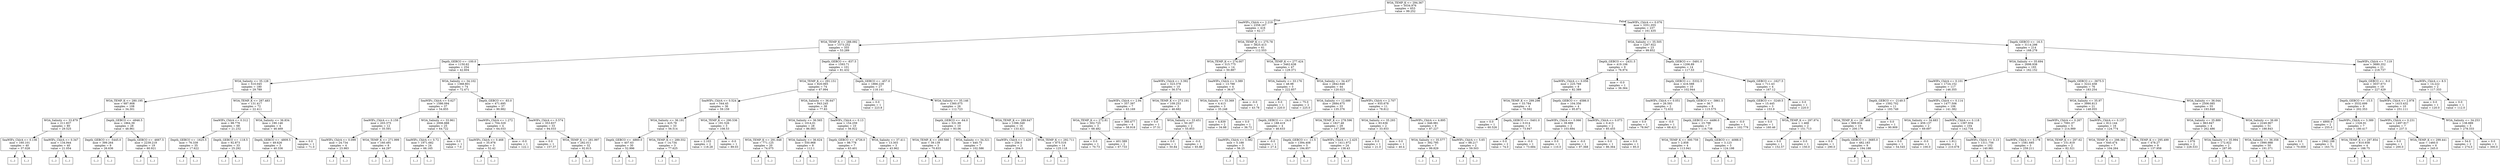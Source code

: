 digraph Tree {
node [shape=box] ;
0 [label="WOA_TEMP_K <= 294.367\nmse = 5034.976\nsamples = 653\nvalue = 99.252"] ;
1 [label="SeaWIFs_ChlrA <= 2.219\nmse = 2358.167\nsamples = 416\nvalue = 62.17"] ;
0 -> 1 [labeldistance=2.5, labelangle=45, headlabel="True"] ;
2 [label="WOA_TEMP_K <= 288.092\nmse = 1573.252\nsamples = 355\nvalue = 53.289"] ;
1 -> 2 ;
3 [label="Depth_GEBCO <= -100.0\nmse = 1150.62\nsamples = 254\nvalue = 42.604"] ;
2 -> 3 ;
4 [label="WOA_Salinity <= 35.128\nmse = 510.045\nsamples = 180\nvalue = 29.789"] ;
3 -> 4 ;
5 [label="WOA_TEMP_K <= 280.195\nmse = 687.908\nsamples = 108\nvalue = 34.301"] ;
4 -> 5 ;
6 [label="WOA_Salinity <= 33.879\nmse = 211.837\nsamples = 80\nvalue = 29.525"] ;
5 -> 6 ;
7 [label="SeaWIFs_ChlrA <= 0.136\nmse = 160.101\nsamples = 40\nvalue = 37.028"] ;
6 -> 7 ;
8 [label="(...)"] ;
7 -> 8 ;
21 [label="(...)"] ;
7 -> 21 ;
82 [label="SeaWIFs_ChlrA <= 0.347\nmse = 134.944\nsamples = 40\nvalue = 21.054"] ;
6 -> 82 ;
83 [label="(...)"] ;
82 -> 83 ;
108 [label="(...)"] ;
82 -> 108 ;
159 [label="Depth_GEBCO <= -4946.5\nmse = 1864.39\nsamples = 28\nvalue = 48.961"] ;
5 -> 159 ;
160 [label="Depth_GEBCO <= -5445.0\nmse = 399.264\nsamples = 9\nvalue = 26.636"] ;
159 -> 160 ;
161 [label="(...)"] ;
160 -> 161 ;
168 [label="(...)"] ;
160 -> 168 ;
175 [label="Depth_GEBCO <= -4667.5\nmse = 2239.219\nsamples = 19\nvalue = 60.921"] ;
159 -> 175 ;
176 [label="(...)"] ;
175 -> 176 ;
179 [label="(...)"] ;
175 -> 179 ;
212 [label="WOA_TEMP_K <= 287.483\nmse = 131.417\nsamples = 72\nvalue = 22.411"] ;
4 -> 212 ;
213 [label="SeaWIFs_ChlrA <= 0.312\nmse = 98.776\nsamples = 68\nvalue = 21.232"] ;
212 -> 213 ;
214 [label="Depth_GEBCO <= -1625.5\nmse = 76.339\nsamples = 35\nvalue = 17.622"] ;
213 -> 214 ;
215 [label="(...)"] ;
214 -> 215 ;
216 [label="(...)"] ;
214 -> 216 ;
247 [label="Depth_GEBCO <= -118.5\nmse = 92.873\nsamples = 33\nvalue = 25.292"] ;
213 -> 247 ;
248 [label="(...)"] ;
247 -> 248 ;
289 [label="(...)"] ;
247 -> 289 ;
298 [label="WOA_Salinity <= 36.834\nmse = 190.146\nsamples = 4\nvalue = 46.469"] ;
212 -> 298 ;
299 [label="Depth_GEBCO <= -4809.5\nmse = 49.626\nsamples = 3\nvalue = 40.336"] ;
298 -> 299 ;
300 [label="(...)"] ;
299 -> 300 ;
301 [label="(...)"] ;
299 -> 301 ;
304 [label="mse = 0.0\nsamples = 1\nvalue = 71.0"] ;
298 -> 304 ;
305 [label="WOA_Salinity <= 34.102\nmse = 1368.801\nsamples = 74\nvalue = 72.471"] ;
3 -> 305 ;
306 [label="SeaWIFs_ChlrA <= 0.627\nmse = 1586.094\nsamples = 37\nvalue = 54.855"] ;
305 -> 306 ;
307 [label="SeaWIFs_ChlrA <= 0.159\nmse = 203.375\nsamples = 12\nvalue = 35.591"] ;
306 -> 307 ;
308 [label="SeaWIFs_ChlrA <= 0.099\nmse = 24.734\nsamples = 4\nvalue = 23.983"] ;
307 -> 308 ;
309 [label="(...)"] ;
308 -> 309 ;
310 [label="(...)"] ;
308 -> 310 ;
313 [label="WOA_TEMP_K <= 271.999\nmse = 160.491\nsamples = 8\nvalue = 44.297"] ;
307 -> 313 ;
314 [label="(...)"] ;
313 -> 314 ;
315 [label="(...)"] ;
313 -> 315 ;
318 [label="WOA_Salinity <= 33.961\nmse = 2006.888\nsamples = 25\nvalue = 64.722"] ;
306 -> 318 ;
319 [label="SeaWIFs_ChlrA <= 0.72\nmse = 1971.682\nsamples = 24\nvalue = 66.165"] ;
318 -> 319 ;
320 [label="(...)"] ;
319 -> 320 ;
321 [label="(...)"] ;
319 -> 321 ;
330 [label="mse = 0.0\nsamples = 1\nvalue = 7.0"] ;
318 -> 330 ;
331 [label="Depth_GEBCO <= -83.0\nmse = 471.695\nsamples = 37\nvalue = 90.982"] ;
305 -> 331 ;
332 [label="SeaWIFs_ChlrA <= 1.272\nmse = 704.329\nsamples = 4\nvalue = 64.033"] ;
331 -> 332 ;
333 [label="SeaWIFs_ChlrA <= 0.468\nmse = 35.978\nsamples = 3\nvalue = 52.42"] ;
332 -> 333 ;
334 [label="(...)"] ;
333 -> 334 ;
335 [label="(...)"] ;
333 -> 335 ;
338 [label="mse = -0.0\nsamples = 1\nvalue = 122.1"] ;
332 -> 338 ;
339 [label="SeaWIFs_ChlrA <= 0.574\nmse = 353.837\nsamples = 33\nvalue = 94.033"] ;
331 -> 339 ;
340 [label="mse = 0.0\nsamples = 1\nvalue = 157.37"] ;
339 -> 340 ;
341 [label="WOA_TEMP_K <= 281.997\nmse = 282.011\nsamples = 32\nvalue = 92.815"] ;
339 -> 341 ;
342 [label="(...)"] ;
341 -> 342 ;
369 [label="(...)"] ;
341 -> 369 ;
388 [label="Depth_GEBCO <= -837.5\nmse = 1593.71\nsamples = 101\nvalue = 81.432"] ;
2 -> 388 ;
389 [label="WOA_TEMP_K <= 291.151\nmse = 820.065\nsamples = 74\nvalue = 67.994"] ;
388 -> 389 ;
390 [label="SeaWIFs_ChlrA <= 0.524\nmse = 544.45\nsamples = 36\nvalue = 59.159"] ;
389 -> 390 ;
391 [label="WOA_Salinity <= 36.191\nmse = 425.78\nsamples = 33\nvalue = 56.514"] ;
390 -> 391 ;
392 [label="Depth_GEBCO <= -4860.0\nmse = 407.63\nsamples = 30\nvalue = 52.996"] ;
391 -> 392 ;
393 [label="(...)"] ;
392 -> 393 ;
428 [label="(...)"] ;
392 -> 428 ;
445 [label="WOA_TEMP_K <= 289.552\nmse = 14.734\nsamples = 3\nvalue = 77.625"] ;
391 -> 445 ;
446 [label="(...)"] ;
445 -> 446 ;
447 [label="(...)"] ;
445 -> 447 ;
448 [label="WOA_TEMP_K <= 290.536\nmse = 191.526\nsamples = 3\nvalue = 108.53"] ;
390 -> 448 ;
449 [label="mse = 2.103\nsamples = 2\nvalue = 118.28"] ;
448 -> 449 ;
450 [label="mse = -0.0\nsamples = 1\nvalue = 89.03"] ;
448 -> 450 ;
451 [label="WOA_Salinity <= 36.647\nmse = 943.245\nsamples = 38\nvalue = 77.83"] ;
389 -> 451 ;
452 [label="WOA_Salinity <= 36.565\nmse = 1014.01\nsamples = 28\nvalue = 86.083"] ;
451 -> 452 ;
453 [label="WOA_TEMP_K <= 291.648\nmse = 771.125\nsamples = 20\nvalue = 74.075"] ;
452 -> 453 ;
454 [label="(...)"] ;
453 -> 454 ;
457 [label="(...)"] ;
453 -> 457 ;
490 [label="WOA_Salinity <= 36.624\nmse = 550.968\nsamples = 8\nvalue = 112.1"] ;
452 -> 490 ;
491 [label="(...)"] ;
490 -> 491 ;
496 [label="(...)"] ;
490 -> 496 ;
501 [label="SeaWIFs_ChlrA <= 0.13\nmse = 154.259\nsamples = 10\nvalue = 56.922"] ;
451 -> 501 ;
502 [label="Depth_GEBCO <= -4726.0\nmse = 98.778\nsamples = 7\nvalue = 63.401"] ;
501 -> 502 ;
503 [label="(...)"] ;
502 -> 503 ;
504 [label="(...)"] ;
502 -> 504 ;
511 [label="WOA_Salinity <= 37.411\nmse = 13.303\nsamples = 3\nvalue = 43.962"] ;
501 -> 511 ;
512 [label="(...)"] ;
511 -> 512 ;
513 [label="(...)"] ;
511 -> 513 ;
514 [label="Depth_GEBCO <= -457.0\nmse = 1866.229\nsamples = 27\nvalue = 118.141"] ;
388 -> 514 ;
515 [label="mse = 0.0\nsamples = 1\nvalue = 223.8"] ;
514 -> 515 ;
516 [label="WOA_Salinity <= 35.146\nmse = 1360.075\nsamples = 26\nvalue = 112.723"] ;
514 -> 516 ;
517 [label="Depth_GEBCO <= -64.0\nmse = 531.99\nsamples = 10\nvalue = 93.06"] ;
516 -> 517 ;
518 [label="WOA_TEMP_K <= 289.566\nmse = 39.139\nsamples = 3\nvalue = 70.833"] ;
517 -> 518 ;
519 [label="(...)"] ;
518 -> 519 ;
520 [label="(...)"] ;
518 -> 520 ;
523 [label="WOA_Salinity <= 34.321\nmse = 440.75\nsamples = 7\nvalue = 102.586"] ;
517 -> 523 ;
524 [label="(...)"] ;
523 -> 524 ;
529 [label="(...)"] ;
523 -> 529 ;
534 [label="WOA_TEMP_K <= 289.647\nmse = 1396.349\nsamples = 16\nvalue = 133.421"] ;
516 -> 534 ;
535 [label="SeaWIFs_ChlrA <= 1.429\nmse = 256.0\nsamples = 2\nvalue = 204.0"] ;
534 -> 535 ;
536 [label="(...)"] ;
535 -> 536 ;
537 [label="(...)"] ;
535 -> 537 ;
538 [label="WOA_TEMP_K <= 292.711\nmse = 875.516\nsamples = 14\nvalue = 125.118"] ;
534 -> 538 ;
539 [label="(...)"] ;
538 -> 539 ;
548 [label="(...)"] ;
538 -> 548 ;
553 [label="WOA_TEMP_K <= 275.78\nmse = 3825.413\nsamples = 61\nvalue = 112.553"] ;
1 -> 553 ;
554 [label="WOA_TEMP_K <= 274.007\nmse = 315.775\nsamples = 14\nvalue = 50.887"] ;
553 -> 554 ;
555 [label="SeaWIFs_ChlrA <= 3.392\nmse = 323.378\nsamples = 10\nvalue = 56.574"] ;
554 -> 555 ;
556 [label="SeaWIFs_ChlrA <= 2.94\nmse = 357.397\nsamples = 7\nvalue = 63.169"] ;
555 -> 556 ;
557 [label="WOA_TEMP_K <= 272.81\nmse = 302.725\nsamples = 3\nvalue = 68.482"] ;
556 -> 557 ;
558 [label="mse = 0.0\nsamples = 1\nvalue = 70.73"] ;
557 -> 558 ;
559 [label="mse = 401.389\nsamples = 2\nvalue = 67.733"] ;
557 -> 559 ;
560 [label="mse = 360.477\nsamples = 4\nvalue = 58.918"] ;
556 -> 560 ;
561 [label="WOA_TEMP_K <= 273.191\nmse = 109.253\nsamples = 3\nvalue = 46.682"] ;
555 -> 561 ;
562 [label="mse = 0.0\nsamples = 1\nvalue = 37.51"] ;
561 -> 562 ;
563 [label="WOA_Salinity <= 33.451\nmse = 50.267\nsamples = 2\nvalue = 55.853"] ;
561 -> 563 ;
564 [label="mse = 0.0\nsamples = 1\nvalue = 50.84"] ;
563 -> 564 ;
565 [label="mse = -0.0\nsamples = 1\nvalue = 65.88"] ;
563 -> 565 ;
566 [label="SeaWIFs_ChlrA <= 3.389\nmse = 13.788\nsamples = 4\nvalue = 36.67"] ;
554 -> 566 ;
567 [label="WOA_Salinity <= 33.369\nmse = 4.413\nsamples = 3\nvalue = 35.248"] ;
566 -> 567 ;
568 [label="mse = 4.839\nsamples = 2\nvalue = 34.88"] ;
567 -> 568 ;
569 [label="mse = 0.0\nsamples = 1\nvalue = 36.72"] ;
567 -> 569 ;
570 [label="mse = -0.0\nsamples = 1\nvalue = 43.78"] ;
566 -> 570 ;
571 [label="WOA_TEMP_K <= 277.424\nmse = 3462.638\nsamples = 47\nvalue = 129.371"] ;
553 -> 571 ;
572 [label="WOA_Salinity <= 33.176\nmse = 48.98\nsamples = 3\nvalue = 222.857"] ;
571 -> 572 ;
573 [label="mse = 0.0\nsamples = 1\nvalue = 220.0"] ;
572 -> 573 ;
574 [label="mse = 75.0\nsamples = 2\nvalue = 225.0"] ;
572 -> 574 ;
575 [label="WOA_Salinity <= 34.437\nmse = 2842.648\nsamples = 44\nvalue = 120.023"] ;
571 -> 575 ;
576 [label="WOA_Salinity <= 12.689\nmse = 2684.675\nsamples = 33\nvalue = 135.376"] ;
575 -> 576 ;
577 [label="Depth_GEBCO <= -24.0\nmse = 188.419\nsamples = 4\nvalue = 46.633"] ;
576 -> 577 ;
578 [label="SeaWIFs_ChlrA <= 3.582\nmse = 5.188\nsamples = 3\nvalue = 56.25"] ;
577 -> 578 ;
579 [label="(...)"] ;
578 -> 579 ;
582 [label="(...)"] ;
578 -> 582 ;
583 [label="mse = -0.0\nsamples = 1\nvalue = 27.4"] ;
577 -> 583 ;
584 [label="WOA_TEMP_K <= 278.596\nmse = 1827.48\nsamples = 29\nvalue = 147.208"] ;
576 -> 584 ;
585 [label="Depth_GEBCO <= -11.5\nmse = 1394.408\nsamples = 5\nvalue = 194.857"] ;
584 -> 585 ;
586 [label="(...)"] ;
585 -> 586 ;
589 [label="(...)"] ;
585 -> 589 ;
592 [label="SeaWIFs_ChlrA <= 2.425\nmse = 1411.972\nsamples = 24\nvalue = 138.43"] ;
584 -> 592 ;
593 [label="(...)"] ;
592 -> 593 ;
600 [label="(...)"] ;
592 -> 600 ;
637 [label="SeaWIFs_ChlrA <= 2.707\nmse = 935.678\nsamples = 11\nvalue = 78.812"] ;
575 -> 637 ;
638 [label="WOA_Salinity <= 35.293\nmse = 83.636\nsamples = 2\nvalue = 33.933"] ;
637 -> 638 ;
639 [label="mse = 0.0\nsamples = 1\nvalue = 21.0"] ;
638 -> 639 ;
640 [label="mse = 0.0\nsamples = 1\nvalue = 40.4"] ;
638 -> 640 ;
641 [label="SeaWIFs_ChlrA <= 4.895\nmse = 646.981\nsamples = 9\nvalue = 87.227"] ;
637 -> 641 ;
642 [label="WOA_Salinity <= 35.577\nmse = 392.795\nsamples = 7\nvalue = 99.829"] ;
641 -> 642 ;
643 [label="(...)"] ;
642 -> 643 ;
648 [label="(...)"] ;
642 -> 648 ;
649 [label="SeaWIFs_ChlrA <= 5.65\nmse = 88.217\nsamples = 2\nvalue = 59.503"] ;
641 -> 649 ;
650 [label="(...)"] ;
649 -> 650 ;
651 [label="(...)"] ;
649 -> 651 ;
652 [label="SeaWIFs_ChlrA <= 0.076\nmse = 3351.055\nsamples = 237\nvalue = 161.435"] ;
0 -> 652 [labeldistance=2.5, labelangle=-45, headlabel="False"] ;
653 [label="WOA_Salinity <= 35.505\nmse = 1267.922\nsamples = 23\nvalue = 99.852"] ;
652 -> 653 ;
654 [label="Depth_GEBCO <= -2431.5\nmse = 419.106\nsamples = 9\nvalue = 76.974"] ;
653 -> 654 ;
655 [label="SeaWIFs_ChlrA <= 0.056\nmse = 225.769\nsamples = 8\nvalue = 82.389"] ;
654 -> 655 ;
656 [label="WOA_TEMP_K <= 299.298\nmse = 33.784\nsamples = 4\nvalue = 70.592"] ;
655 -> 656 ;
657 [label="mse = 0.0\nsamples = 1\nvalue = 60.526"] ;
656 -> 657 ;
658 [label="Depth_GEBCO <= -5401.0\nmse = 0.014\nsamples = 3\nvalue = 73.947"] ;
656 -> 658 ;
659 [label="mse = 0.0\nsamples = 2\nvalue = 74.0"] ;
658 -> 659 ;
660 [label="mse = -0.0\nsamples = 1\nvalue = 73.684"] ;
658 -> 660 ;
661 [label="Depth_GEBCO <= -4586.0\nmse = 104.356\nsamples = 4\nvalue = 95.871"] ;
655 -> 661 ;
662 [label="SeaWIFs_ChlrA <= 0.066\nmse = 39.889\nsamples = 2\nvalue = 103.684"] ;
661 -> 662 ;
663 [label="mse = 0.0\nsamples = 1\nvalue = 110.0"] ;
662 -> 663 ;
664 [label="mse = -0.0\nsamples = 1\nvalue = 97.368"] ;
662 -> 664 ;
665 [label="SeaWIFs_ChlrA <= 0.073\nmse = 0.413\nsamples = 2\nvalue = 85.455"] ;
661 -> 665 ;
666 [label="mse = 0.0\nsamples = 1\nvalue = 86.364"] ;
665 -> 666 ;
667 [label="mse = 0.0\nsamples = 1\nvalue = 85.0"] ;
665 -> 667 ;
668 [label="mse = -0.0\nsamples = 1\nvalue = 36.364"] ;
654 -> 668 ;
669 [label="Depth_GEBCO <= -3491.0\nmse = 1206.89\nsamples = 14\nvalue = 117.53"] ;
653 -> 669 ;
670 [label="Depth_GEBCO <= -5332.5\nmse = 416.588\nsamples = 10\nvalue = 102.944"] ;
669 -> 670 ;
671 [label="SeaWIFs_ChlrA <= 0.051\nmse = 26.593\nsamples = 2\nvalue = 72.632"] ;
670 -> 671 ;
672 [label="mse = 0.0\nsamples = 1\nvalue = 78.947"] ;
671 -> 672 ;
673 [label="mse = -0.0\nsamples = 1\nvalue = 68.421"] ;
671 -> 673 ;
674 [label="Depth_GEBCO <= -3861.5\nmse = 36.7\nsamples = 8\nvalue = 115.575"] ;
670 -> 674 ;
675 [label="Depth_GEBCO <= -4486.0\nmse = 23.798\nsamples = 7\nvalue = 116.738"] ;
674 -> 675 ;
676 [label="WOA_TEMP_K <= 300.759\nmse = 2.858\nsamples = 4\nvalue = 113.941"] ;
675 -> 676 ;
677 [label="(...)"] ;
676 -> 677 ;
682 [label="(...)"] ;
676 -> 682 ;
683 [label="Depth_GEBCO <= -4088.0\nmse = 3.123\nsamples = 3\nvalue = 124.198"] ;
675 -> 683 ;
684 [label="(...)"] ;
683 -> 684 ;
687 [label="(...)"] ;
683 -> 687 ;
688 [label="mse = -0.0\nsamples = 1\nvalue = 102.779"] ;
674 -> 688 ;
689 [label="Depth_GEBCO <= -1627.5\nmse = 711.43\nsamples = 4\nvalue = 167.12"] ;
669 -> 689 ;
690 [label="Depth_GEBCO <= -3249.5\nmse = 15.445\nsamples = 3\nvalue = 153.9"] ;
689 -> 690 ;
691 [label="mse = 0.0\nsamples = 1\nvalue = 160.46"] ;
690 -> 691 ;
692 [label="WOA_TEMP_K <= 297.974\nmse = 1.468\nsamples = 2\nvalue = 151.713"] ;
690 -> 692 ;
693 [label="mse = 0.0\nsamples = 1\nvalue = 152.57"] ;
692 -> 693 ;
694 [label="mse = 0.0\nsamples = 1\nvalue = 150.0"] ;
692 -> 694 ;
695 [label="mse = 0.0\nsamples = 1\nvalue = 220.0"] ;
689 -> 695 ;
696 [label="Depth_GEBCO <= -16.5\nmse = 3114.298\nsamples = 214\nvalue = 168.278"] ;
652 -> 696 ;
697 [label="WOA_Salinity <= 35.694\nmse = 2698.938\nsamples = 193\nvalue = 162.152"] ;
696 -> 697 ;
698 [label="SeaWIFs_ChlrA <= 0.101\nmse = 1724.152\nsamples = 117\nvalue = 146.355"] ;
697 -> 698 ;
699 [label="Depth_GEBCO <= -2149.5\nmse = 1592.702\nsamples = 11\nvalue = 193.749"] ;
698 -> 699 ;
700 [label="WOA_TEMP_K <= 297.468\nmse = 989.934\nsamples = 10\nvalue = 200.176"] ;
699 -> 700 ;
701 [label="mse = 0.0\nsamples = 1\nvalue = 290.0"] ;
700 -> 701 ;
702 [label="Depth_GEBCO <= -3685.0\nmse = 482.183\nsamples = 9\nvalue = 194.188"] ;
700 -> 702 ;
703 [label="(...)"] ;
702 -> 703 ;
716 [label="(...)"] ;
702 -> 716 ;
717 [label="mse = 0.0\nsamples = 1\nvalue = 90.909"] ;
699 -> 717 ;
718 [label="SeaWIFs_ChlrA <= 0.114\nmse = 1477.506\nsamples = 106\nvalue = 141.382"] ;
698 -> 718 ;
719 [label="WOA_Salinity <= 34.683\nmse = 459.137\nsamples = 2\nvalue = 69.697"] ;
718 -> 719 ;
720 [label="mse = 0.0\nsamples = 1\nvalue = 54.545"] ;
719 -> 720 ;
721 [label="mse = -0.0\nsamples = 1\nvalue = 100.0"] ;
719 -> 721 ;
722 [label="SeaWIFs_ChlrA <= 0.118\nmse = 1397.934\nsamples = 104\nvalue = 142.734"] ;
718 -> 722 ;
723 [label="mse = 1.911\nsamples = 2\nvalue = 210.678"] ;
722 -> 723 ;
724 [label="SeaWIFs_ChlrA <= 0.13\nmse = 1311.756\nsamples = 102\nvalue = 140.981"] ;
722 -> 724 ;
725 [label="(...)"] ;
724 -> 725 ;
734 [label="(...)"] ;
724 -> 734 ;
903 [label="Depth_GEBCO <= -3675.5\nmse = 3222.458\nsamples = 76\nvalue = 183.254"] ;
697 -> 903 ;
904 [label="WOA_Salinity <= 35.97\nmse = 3990.813\nsamples = 21\nvalue = 148.055"] ;
903 -> 904 ;
905 [label="SeaWIFs_ChlrA <= 0.267\nmse = 7091.07\nsamples = 5\nvalue = 214.989"] ;
904 -> 905 ;
906 [label="SeaWIFs_ChlrA <= 0.178\nmse = 1581.685\nsamples = 3\nvalue = 259.211"] ;
905 -> 906 ;
907 [label="(...)"] ;
906 -> 907 ;
910 [label="(...)"] ;
906 -> 910 ;
911 [label="WOA_TEMP_K <= 297.62\nmse = 151.819\nsamples = 2\nvalue = 82.321"] ;
905 -> 911 ;
912 [label="(...)"] ;
911 -> 912 ;
913 [label="(...)"] ;
911 -> 913 ;
914 [label="SeaWIFs_ChlrA <= 0.137\nmse = 812.144\nsamples = 16\nvalue = 124.774"] ;
904 -> 914 ;
915 [label="WOA_TEMP_K <= 298.362\nmse = 640.474\nsamples = 7\nvalue = 104.264"] ;
914 -> 915 ;
916 [label="(...)"] ;
915 -> 916 ;
921 [label="(...)"] ;
915 -> 921 ;
928 [label="WOA_TEMP_K <= 295.499\nmse = 478.27\nsamples = 9\nvalue = 137.958"] ;
914 -> 928 ;
929 [label="(...)"] ;
928 -> 929 ;
930 [label="(...)"] ;
928 -> 930 ;
945 [label="WOA_Salinity <= 36.044\nmse = 2506.085\nsamples = 55\nvalue = 193.848"] ;
903 -> 945 ;
946 [label="WOA_Salinity <= 35.889\nmse = 963.847\nsamples = 4\nvalue = 262.486"] ;
945 -> 946 ;
947 [label="mse = 1.076\nsamples = 2\nvalue = 228.533"] ;
946 -> 947 ;
948 [label="WOA_Salinity <= 35.994\nmse = 172.922\nsamples = 2\nvalue = 287.95"] ;
946 -> 948 ;
949 [label="(...)"] ;
948 -> 949 ;
950 [label="(...)"] ;
948 -> 950 ;
951 [label="WOA_Salinity <= 36.69\nmse = 2249.967\nsamples = 51\nvalue = 188.843"] ;
945 -> 951 ;
952 [label="WOA_Salinity <= 36.358\nmse = 1990.988\nsamples = 50\nvalue = 191.371"] ;
951 -> 952 ;
953 [label="(...)"] ;
952 -> 953 ;
974 [label="(...)"] ;
952 -> 974 ;
1003 [label="mse = 0.0\nsamples = 1\nvalue = 70.009"] ;
951 -> 1003 ;
1004 [label="SeaWIFs_ChlrA <= 7.119\nmse = 3680.352\nsamples = 21\nvalue = 218.737"] ;
696 -> 1004 ;
1005 [label="Depth_GEBCO <= -9.0\nmse = 3037.673\nsamples = 19\nvalue = 227.429"] ;
1004 -> 1005 ;
1006 [label="Depth_GEBCO <= -15.5\nmse = 3532.699\nsamples = 9\nvalue = 202.353"] ;
1005 -> 1006 ;
1007 [label="mse = 4900.0\nsamples = 2\nvalue = 255.0"] ;
1006 -> 1007 ;
1008 [label="SeaWIFs_ChlrA <= 3.389\nmse = 1326.91\nsamples = 7\nvalue = 180.417"] ;
1006 -> 1008 ;
1009 [label="mse = 1942.188\nsamples = 3\nvalue = 163.75"] ;
1008 -> 1009 ;
1010 [label="WOA_TEMP_K <= 297.854\nmse = 810.938\nsamples = 4\nvalue = 188.75"] ;
1008 -> 1010 ;
1011 [label="(...)"] ;
1010 -> 1011 ;
1012 [label="(...)"] ;
1010 -> 1012 ;
1013 [label="SeaWIFs_ChlrA <= 2.978\nmse = 1415.432\nsamples = 10\nvalue = 251.111"] ;
1005 -> 1013 ;
1014 [label="SeaWIFs_ChlrA <= 0.231\nmse = 1497.917\nsamples = 7\nvalue = 237.5"] ;
1013 -> 1014 ;
1015 [label="mse = 0.0\nsamples = 1\nvalue = 200.0"] ;
1014 -> 1015 ;
1016 [label="WOA_TEMP_K <= 299.441\nmse = 1460.0\nsamples = 6\nvalue = 245.0"] ;
1014 -> 1016 ;
1017 [label="(...)"] ;
1016 -> 1017 ;
1022 [label="(...)"] ;
1016 -> 1022 ;
1025 [label="WOA_Salinity <= 34.253\nmse = 138.889\nsamples = 3\nvalue = 278.333"] ;
1013 -> 1025 ;
1026 [label="mse = 54.0\nsamples = 2\nvalue = 274.0"] ;
1025 -> 1026 ;
1027 [label="mse = 0.0\nsamples = 1\nvalue = 300.0"] ;
1025 -> 1027 ;
1028 [label="SeaWIFs_ChlrA <= 8.5\nmse = 14.222\nsamples = 2\nvalue = 117.333"] ;
1004 -> 1028 ;
1029 [label="mse = 0.0\nsamples = 1\nvalue = 120.0"] ;
1028 -> 1029 ;
1030 [label="mse = 0.0\nsamples = 1\nvalue = 112.0"] ;
1028 -> 1030 ;
}